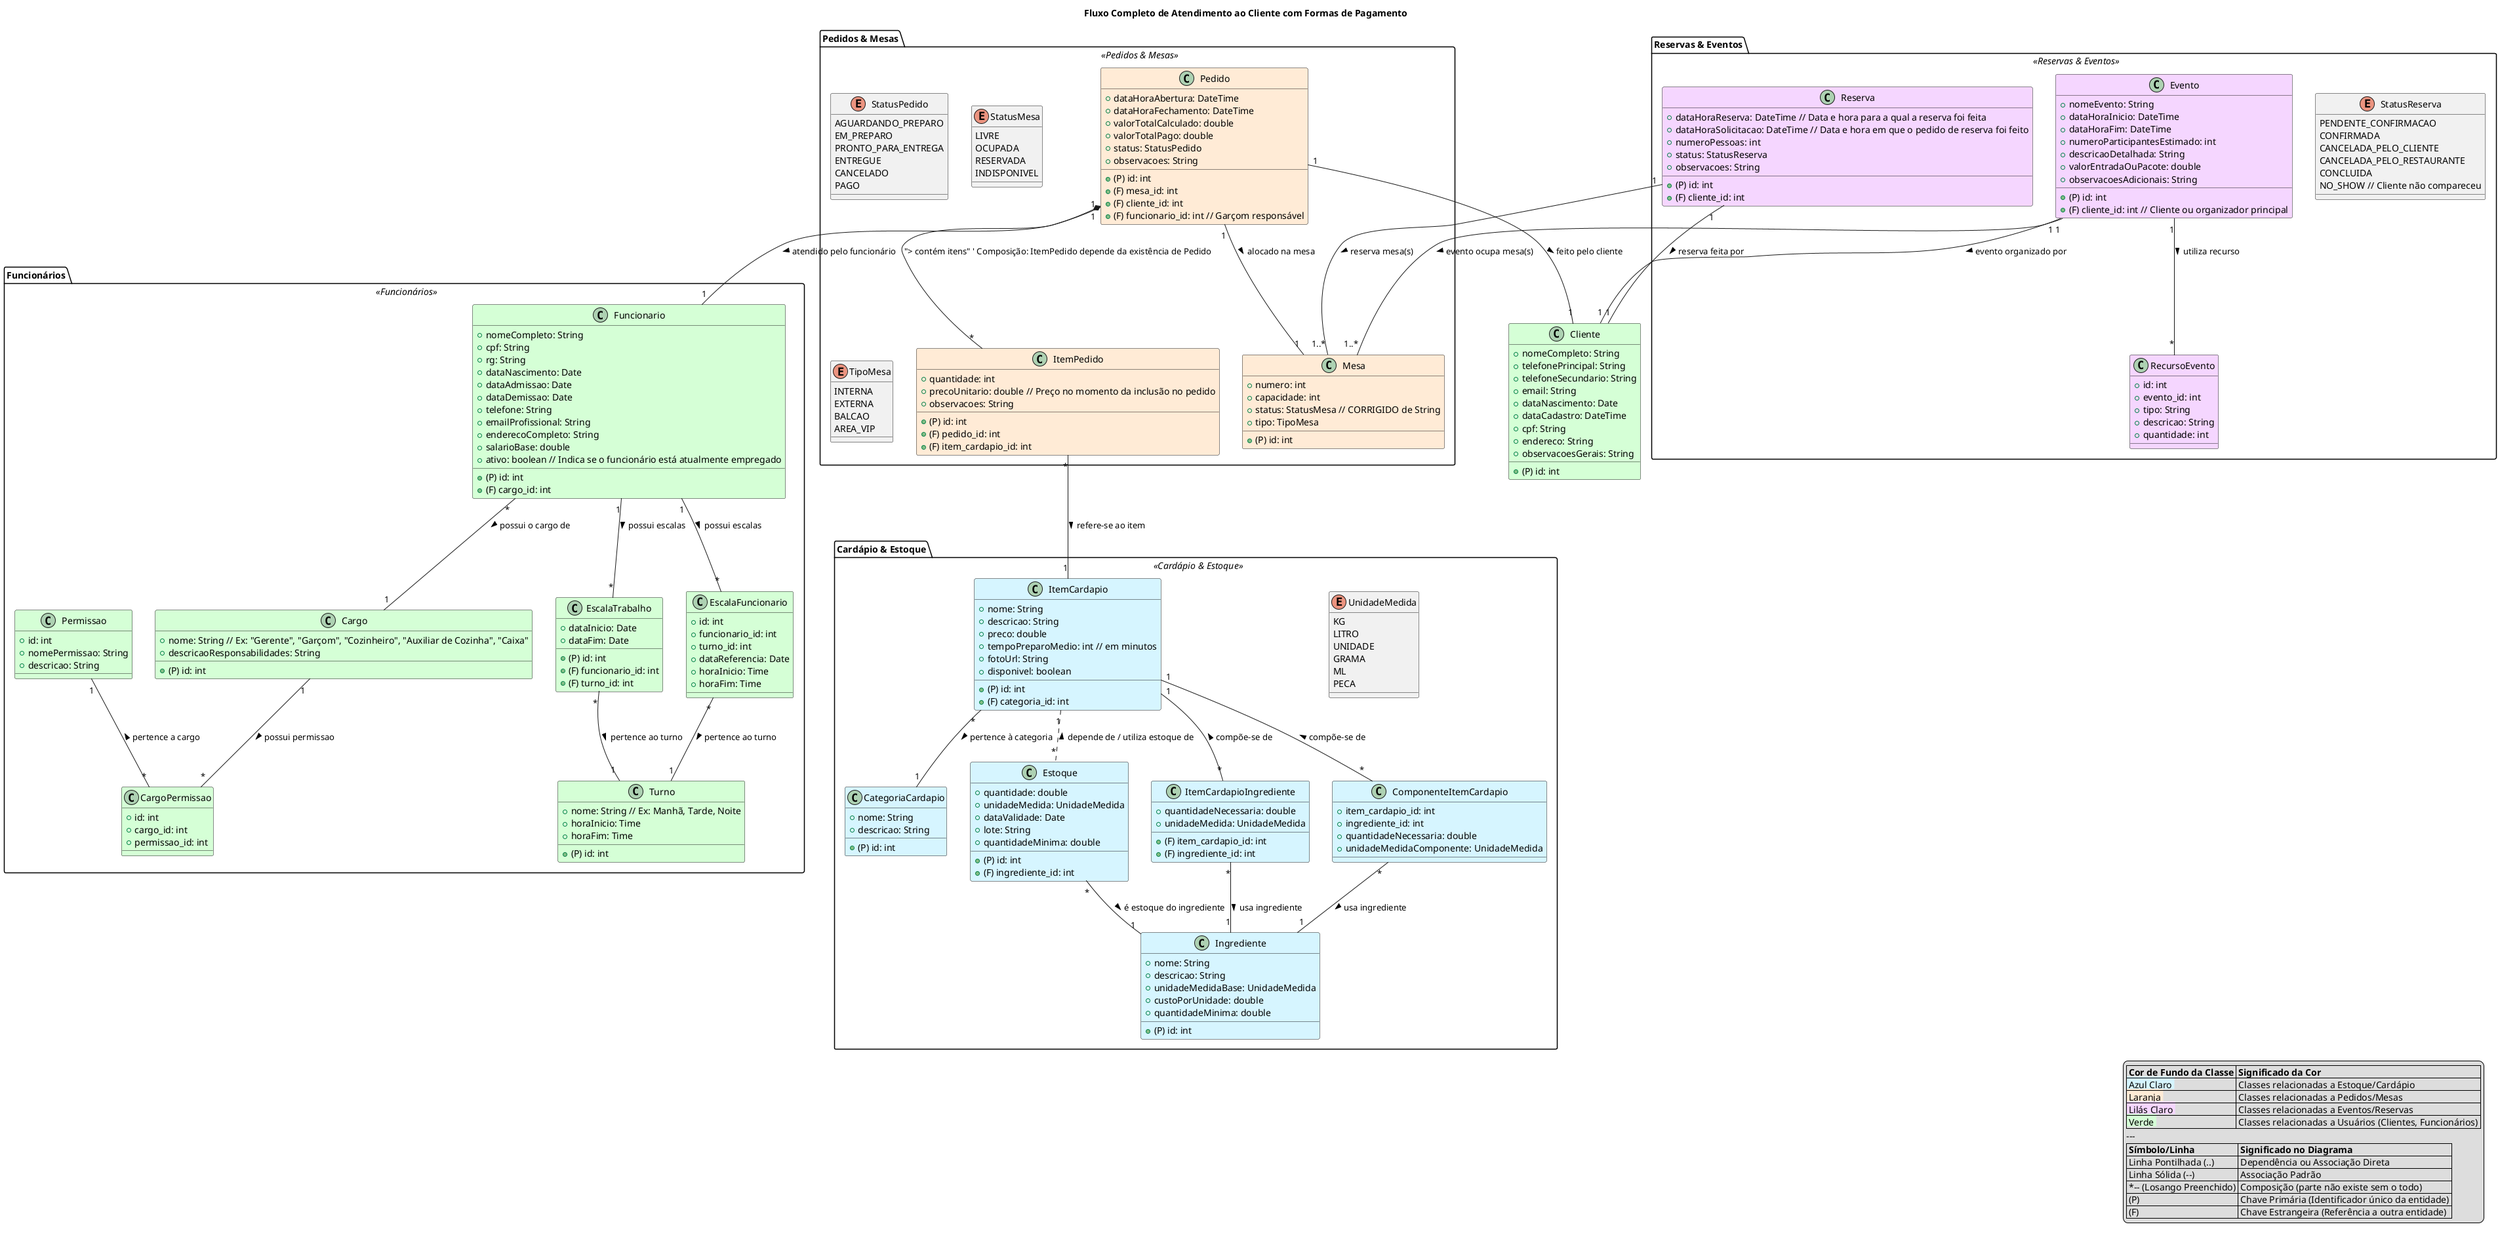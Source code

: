 @startuml diagrama_classes
title Fluxo Completo de Atendimento ao Cliente com Formas de Pagamento

'
' Definições de Estilo e Cores Globais
' Inspirado na legenda da imagem original.
skinparam classAttributeIconSize 0 ' Oculta ícones de atributos para um visual mais limpo
skinparam packageStyle rectangle    ' Estilo dos pacotes como retângulos simples

' Definição das cores de fundo para as classes, conforme a legenda da imagem
!define VERDE_BG #D5FFD6
!define AZUL_CLARO_BG #D6F5FF
!define LARANJA_BG #FFEBD6
!define LILAS_CLARO_BG #F5D6FF

' --- Pacote: Cardápio & Estoque ---
package "Cardápio & Estoque" <<Cardápio & Estoque>> {
    enum UnidadeMedida {
        KG
        LITRO
        UNIDADE
        GRAMA
        ML
        PECA
    }

    class CategoriaCardapio AZUL_CLARO_BG {
        + (P) id: int
        + nome: String
        + descricao: String
    }

    class Ingrediente AZUL_CLARO_BG {
        + (P) id: int
        + nome: String
        + descricao: String
        + unidadeMedidaBase: UnidadeMedida
        + custoPorUnidade: double
        + quantidadeMinima: double
    }

    class Estoque AZUL_CLARO_BG {
        + (P) id: int
        + (F) ingrediente_id: int
        + quantidade: double
        + unidadeMedida: UnidadeMedida
        + dataValidade: Date
        + lote: String
        + quantidadeMinima: double
    }

    class ItemCardapio AZUL_CLARO_BG {
        + (P) id: int
        + nome: String
        + descricao: String
        + preco: double
        + tempoPreparoMedio: int // em minutos
        + fotoUrl: String
        + disponivel: boolean
        + (F) categoria_id: int
    }

    class ItemCardapioIngrediente AZUL_CLARO_BG {
        + (F) item_cardapio_id: int
        + (F) ingrediente_id: int
        + quantidadeNecessaria: double
        + unidadeMedida: UnidadeMedida
    }

    class ComponenteItemCardapio AZUL_CLARO_BG {
        + item_cardapio_id: int
        + ingrediente_id: int
        + quantidadeNecessaria: double
        + unidadeMedidaComponente: UnidadeMedida
    }
}

' --- Pacote: Pedidos & Mesas ---
package "Pedidos & Mesas" <<Pedidos & Mesas>> {
    enum StatusPedido {
        AGUARDANDO_PREPARO
        EM_PREPARO
        PRONTO_PARA_ENTREGA
        ENTREGUE
        CANCELADO
        PAGO
    }
    enum StatusMesa {
        LIVRE
        OCUPADA
        RESERVADA
        INDISPONIVEL
    }

    enum TipoMesa {
        INTERNA
        EXTERNA
        BALCAO
        AREA_VIP
    }

    class Mesa LARANJA_BG {
        + (P) id: int
        + numero: int
        + capacidade: int
        + status: StatusMesa // CORRIGIDO de String
        + tipo: TipoMesa
    }

    class ItemPedido LARANJA_BG {
        + (P) id: int
        + (F) pedido_id: int
        + (F) item_cardapio_id: int
        + quantidade: int
        + precoUnitario: double // Preço no momento da inclusão no pedido
        + observacoes: String
    }

    class Pedido LARANJA_BG {
        + (P) id: int
        + (F) mesa_id: int
        + (F) cliente_id: int
        + (F) funcionario_id: int // Garçom responsável
        + dataHoraAbertura: DateTime
        + dataHoraFechamento: DateTime
        + valorTotalCalculado: double
        + valorTotalPago: double
        + status: StatusPedido
        + observacoes: String
    }
}

' --- Pacote: Reservas & Eventos ---
package "Reservas & Eventos" <<Reservas & Eventos>> {
    enum StatusReserva {
        PENDENTE_CONFIRMACAO
        CONFIRMADA
        CANCELADA_PELO_CLIENTE
        CANCELADA_PELO_RESTAURANTE
        CONCLUIDA
        NO_SHOW // Cliente não compareceu
    }

    class Reserva LILAS_CLARO_BG {
        + (P) id: int
        + (F) cliente_id: int
        + dataHoraReserva: DateTime // Data e hora para a qual a reserva foi feita
        + dataHoraSolicitacao: DateTime // Data e hora em que o pedido de reserva foi feito
        + numeroPessoas: int
        + status: StatusReserva
        + observacoes: String
        ' IDs das mesas reservadas são gerenciados pela associação
    }

    class Evento LILAS_CLARO_BG {
        + (P) id: int
        + (F) cliente_id: int // Cliente ou organizador principal
        + nomeEvento: String
        + dataHoraInicio: DateTime
        + dataHoraFim: DateTime
        + numeroParticipantesEstimado: int
        + descricaoDetalhada: String
        + valorEntradaOuPacote: double
        + observacoesAdicionais: String
        ' IDs das mesas alocadas para o evento são gerenciados pela associação
    }

    class RecursoEvento LILAS_CLARO_BG {
        + id: int
        + evento_id: int
        + tipo: String
        + descricao: String
        + quantidade: int
    }
}

' --- Classe Cliente (fora de um pacote específico, mas com cor de usuário) ---
class Cliente VERDE_BG {
    + (P) id: int
    + nomeCompleto: String
    + telefonePrincipal: String
    + telefoneSecundario: String
    + email: String
    + dataNascimento: Date
    + dataCadastro: DateTime
    + cpf: String
    + endereco: String
    + observacoesGerais: String
}

' --- Pacote: Funcionários ---
package "Funcionários" <<Funcionários>> {
    ' A imagem original sugere que GERENTE, GARCOM, etc., são tipos de Cargo.
    ' Cargo é modelado como uma classe, onde o atributo 'nome' conteria essas designações.
    class Cargo VERDE_BG {
        + (P) id: int
        + nome: String // Ex: "Gerente", "Garçom", "Cozinheiro", "Auxiliar de Cozinha", "Caixa"
        + descricaoResponsabilidades: String
    }

    class Funcionario VERDE_BG {
        + (P) id: int
        + nomeCompleto: String
        + cpf: String
        + rg: String
        + dataNascimento: Date
        + dataAdmissao: Date
        + dataDemissao: Date
        + telefone: String
        + emailProfissional: String
        + enderecoCompleto: String
        + (F) cargo_id: int
        + salarioBase: double
        + ativo: boolean // Indica se o funcionário está atualmente empregado
    }

    class EscalaTrabalho VERDE_BG {
      + (P) id: int
      + (F) funcionario_id: int
      + (F) turno_id: int
      + dataInicio: Date
      + dataFim: Date
    }

    class Turno VERDE_BG {
      + (P) id: int
      + nome: String // Ex: Manhã, Tarde, Noite
      + horaInicio: Time
      + horaFim: Time
    }

    class Permissao VERDE_BG {
      + id: int
      + nomePermissao: String
      + descricao: String
    }
    class CargoPermissao VERDE_BG {
      + id: int
      + cargo_id: int
      + permissao_id: int
    }
    class EscalaFuncionario VERDE_BG {
      + id: int
      + funcionario_id: int
      + turno_id: int
      + dataReferencia: Date
      + horaInicio: Time
      + horaFim: Time
    }
}

' --- Relacionamentos entre as Classes ---

' Relacionamentos do Pacote: Cardápio & Estoque
ItemCardapio "*" -- "1" CategoriaCardapio : "> pertence à categoria"
' A linha tracejada ItemCardapio "1" .. "*" Estoque no diagrama original é interpretada como
' uma associação direta (não agregação/composição) ou uma dependência com cardinalidade.
' PlantUML usa ".." para linhas tracejadas em associações.
ItemCardapio "1" .. "*" Estoque : "< depende de / utiliza estoque de"
Estoque "*" -- "1" Ingrediente : "> é estoque do ingrediente"

' Relacionamentos do Pacote: Pedidos & Mesas
Pedido "1" *-- "*" ItemPedido : "> contém itens" ' Composição: ItemPedido depende da existência de Pedido
ItemPedido "*" -- "1" ItemCardapio : "> refere-se ao item"
Pedido "1" -- "1" Mesa : "> alocado na mesa"
Pedido "1" -- "1" Cliente : "> feito pelo cliente"
Pedido "1" -- "1" Funcionario : "> atendido pelo funcionário"

' Relacionamentos do Pacote: Reservas & Eventos
Reserva "1" -- "1" Cliente : "> reserva feita por"
Reserva "1" -- "1..*" Mesa : "> reserva mesa(s)"

Evento "1" -- "1" Cliente : "> evento organizado por"
Evento "1" -- "1..*" Mesa : "> evento ocupa mesa(s)"
Evento "1" -- "*" RecursoEvento : utiliza recurso >

' Relacionamentos do Pacote: Funcionários
Funcionario "*" -- "1" Cargo : "> possui o cargo de"
Funcionario "1" -- "*" EscalaTrabalho : possui escalas >
EscalaTrabalho "*" -- "1" Turno : pertence ao turno >
ItemCardapio "1" -- "*" ItemCardapioIngrediente : < compõe-se de
ItemCardapioIngrediente "*" -- "1" Ingrediente : > usa ingrediente
ItemCardapio "1" -- "*" ComponenteItemCardapio : < compõe-se de
ComponenteItemCardapio "*" -- "1" Ingrediente : > usa ingrediente
Cargo "1" -- "*" CargoPermissao : possui permissao >
Permissao "1" -- "*" CargoPermissao : < pertence a cargo
Funcionario "1" -- "*" EscalaFuncionario : possui escalas >
EscalaFuncionario "*" -- "1" Turno : pertence ao turno >

' --- Legenda Geral (adaptada da imagem) ---
legend right
  |= Cor de Fundo da Classe |= Significado da Cor |
  |<back:AZUL_CLARO_BG> Azul Claro | Classes relacionadas a Estoque/Cardápio |
  |<back:LARANJA_BG> Laranja | Classes relacionadas a Pedidos/Mesas |
  |<back:LILAS_CLARO_BG> Lilás Claro | Classes relacionadas a Eventos/Reservas |
  |<back:VERDE_BG> Verde | Classes relacionadas a Usuários (Clientes, Funcionários) |
  ---
  |= Símbolo/Linha |= Significado no Diagrama |
  | Linha Pontilhada (..) | Dependência ou Associação Direta |
  | Linha Sólida (--) | Associação Padrão |
  | *-- (Losango Preenchido) | Composição (parte não existe sem o todo) |
  | (P) | Chave Primária (Identificador único da entidade) |
  | (F) | Chave Estrangeira (Referência a outra entidade) |
end legend

@enduml
